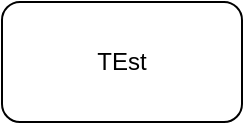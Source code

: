 <mxfile version="12.1.0" type="github" pages="1"><diagram id="nDqt4OHVF8OYWS3F5ZIa" name="Page-1"><mxGraphModel dx="846" dy="608" grid="1" gridSize="10" guides="1" tooltips="1" connect="1" arrows="1" fold="1" page="1" pageScale="1" pageWidth="850" pageHeight="1100" math="0" shadow="0"><root><mxCell id="0"/><mxCell id="1" parent="0"/><mxCell id="npQW0QnKVg932VRmmYPV-1" value="TEst" style="rounded=1;whiteSpace=wrap;html=1;" vertex="1" parent="1"><mxGeometry x="120" y="120" width="120" height="60" as="geometry"/></mxCell></root></mxGraphModel></diagram></mxfile>